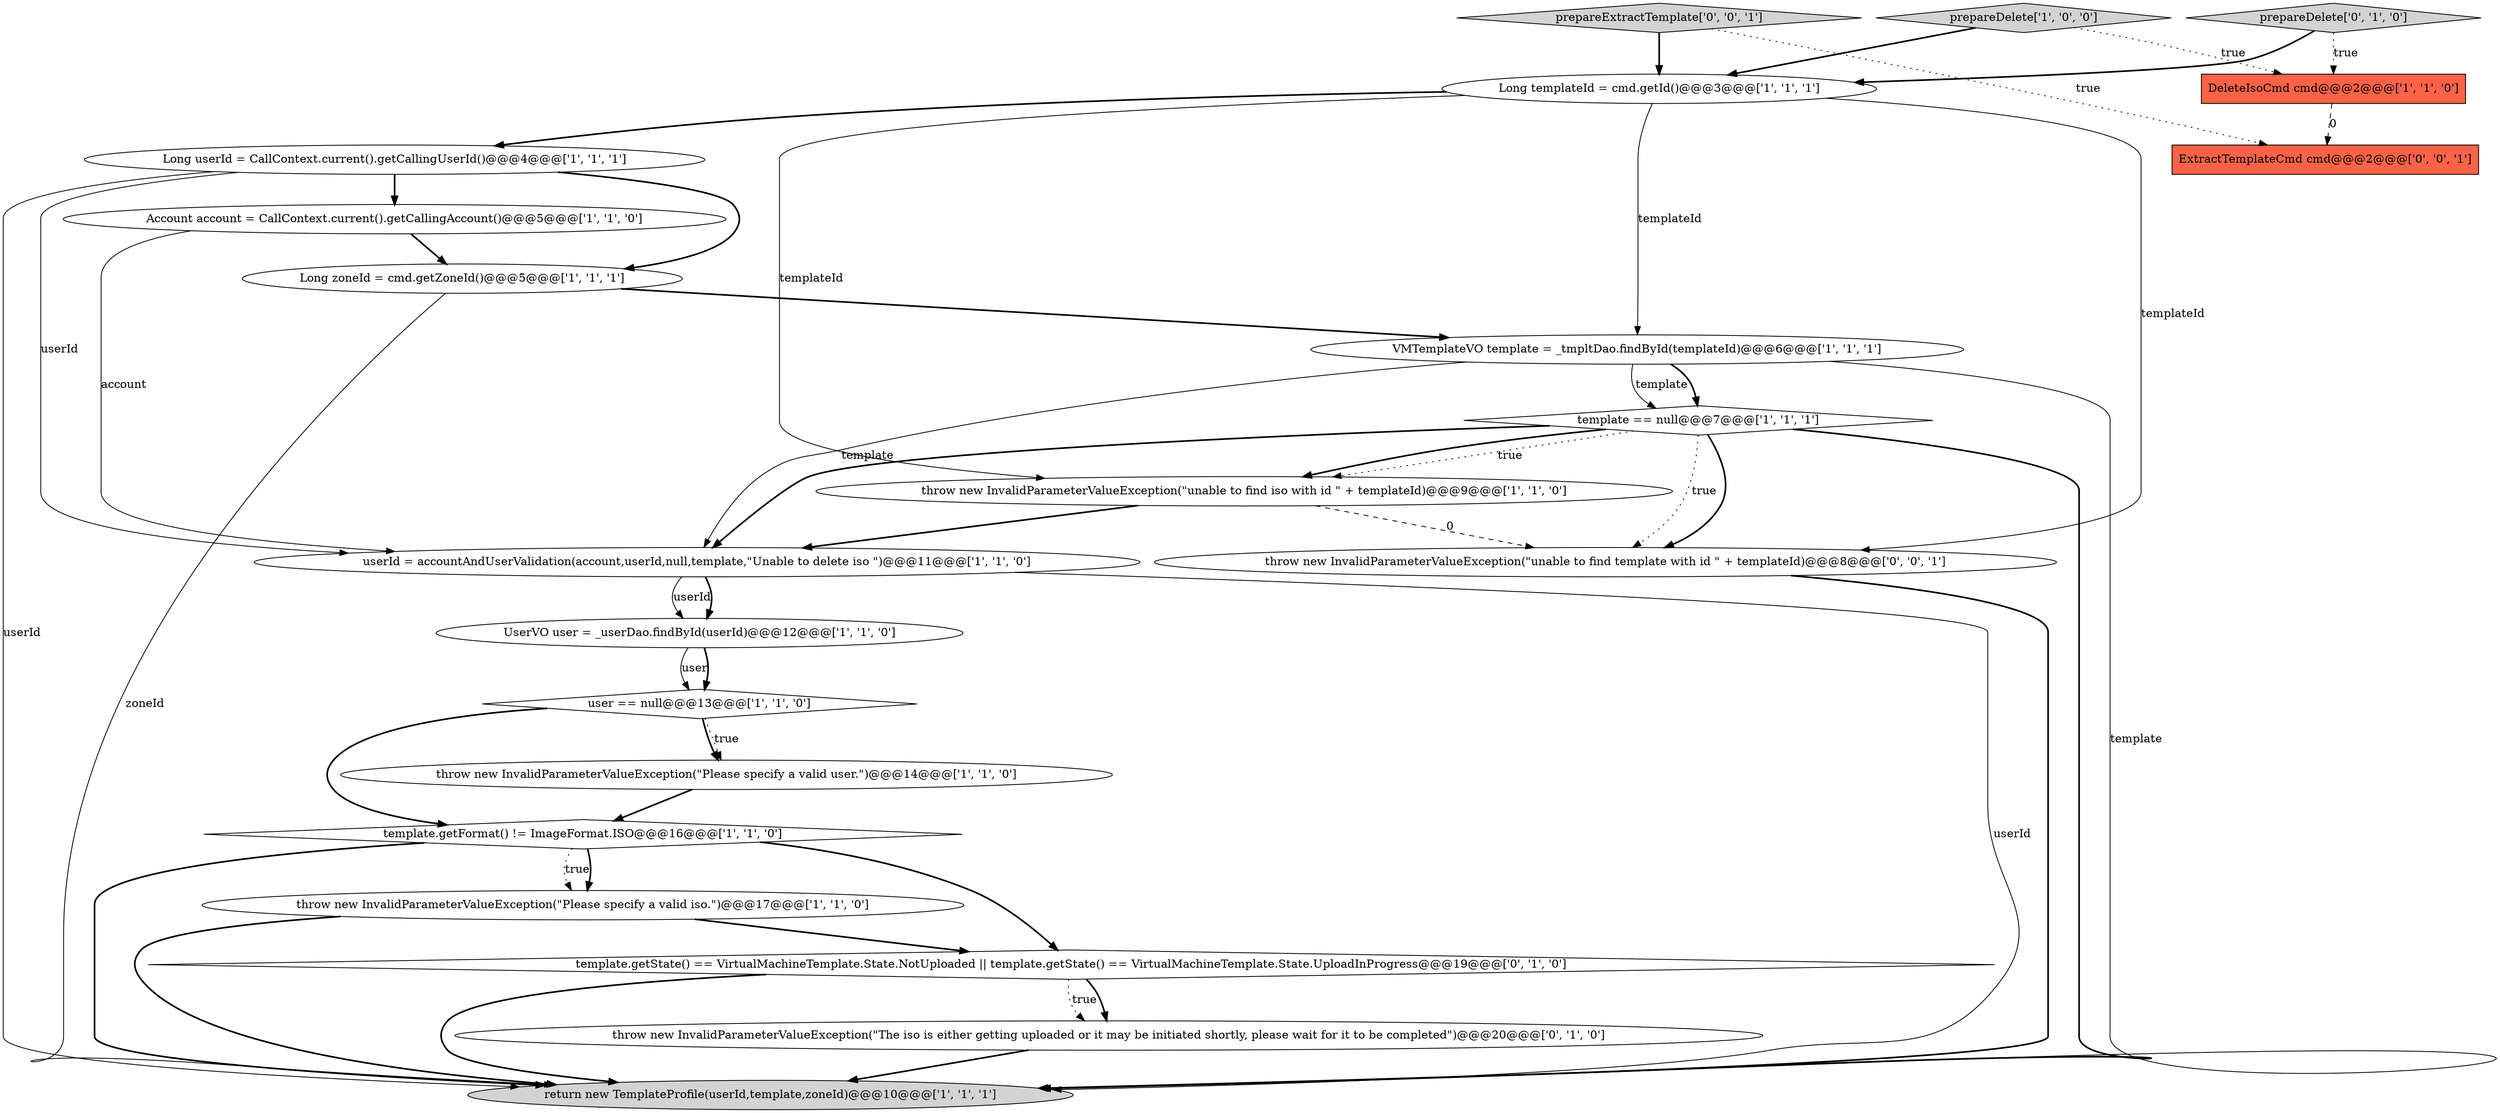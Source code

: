 digraph {
2 [style = filled, label = "Long userId = CallContext.current().getCallingUserId()@@@4@@@['1', '1', '1']", fillcolor = white, shape = ellipse image = "AAA0AAABBB1BBB"];
21 [style = filled, label = "ExtractTemplateCmd cmd@@@2@@@['0', '0', '1']", fillcolor = tomato, shape = box image = "AAA0AAABBB3BBB"];
6 [style = filled, label = "throw new InvalidParameterValueException(\"unable to find iso with id \" + templateId)@@@9@@@['1', '1', '0']", fillcolor = white, shape = ellipse image = "AAA0AAABBB1BBB"];
16 [style = filled, label = "throw new InvalidParameterValueException(\"The iso is either getting uploaded or it may be initiated shortly, please wait for it to be completed\")@@@20@@@['0', '1', '0']", fillcolor = white, shape = ellipse image = "AAA1AAABBB2BBB"];
0 [style = filled, label = "throw new InvalidParameterValueException(\"Please specify a valid iso.\")@@@17@@@['1', '1', '0']", fillcolor = white, shape = ellipse image = "AAA0AAABBB1BBB"];
19 [style = filled, label = "prepareExtractTemplate['0', '0', '1']", fillcolor = lightgray, shape = diamond image = "AAA0AAABBB3BBB"];
14 [style = filled, label = "user == null@@@13@@@['1', '1', '0']", fillcolor = white, shape = diamond image = "AAA0AAABBB1BBB"];
5 [style = filled, label = "Long zoneId = cmd.getZoneId()@@@5@@@['1', '1', '1']", fillcolor = white, shape = ellipse image = "AAA0AAABBB1BBB"];
17 [style = filled, label = "prepareDelete['0', '1', '0']", fillcolor = lightgray, shape = diamond image = "AAA0AAABBB2BBB"];
7 [style = filled, label = "return new TemplateProfile(userId,template,zoneId)@@@10@@@['1', '1', '1']", fillcolor = lightgray, shape = ellipse image = "AAA0AAABBB1BBB"];
15 [style = filled, label = "UserVO user = _userDao.findById(userId)@@@12@@@['1', '1', '0']", fillcolor = white, shape = ellipse image = "AAA0AAABBB1BBB"];
12 [style = filled, label = "prepareDelete['1', '0', '0']", fillcolor = lightgray, shape = diamond image = "AAA0AAABBB1BBB"];
20 [style = filled, label = "throw new InvalidParameterValueException(\"unable to find template with id \" + templateId)@@@8@@@['0', '0', '1']", fillcolor = white, shape = ellipse image = "AAA0AAABBB3BBB"];
13 [style = filled, label = "template == null@@@7@@@['1', '1', '1']", fillcolor = white, shape = diamond image = "AAA0AAABBB1BBB"];
8 [style = filled, label = "userId = accountAndUserValidation(account,userId,null,template,\"Unable to delete iso \")@@@11@@@['1', '1', '0']", fillcolor = white, shape = ellipse image = "AAA0AAABBB1BBB"];
9 [style = filled, label = "template.getFormat() != ImageFormat.ISO@@@16@@@['1', '1', '0']", fillcolor = white, shape = diamond image = "AAA0AAABBB1BBB"];
11 [style = filled, label = "DeleteIsoCmd cmd@@@2@@@['1', '1', '0']", fillcolor = tomato, shape = box image = "AAA0AAABBB1BBB"];
18 [style = filled, label = "template.getState() == VirtualMachineTemplate.State.NotUploaded || template.getState() == VirtualMachineTemplate.State.UploadInProgress@@@19@@@['0', '1', '0']", fillcolor = white, shape = diamond image = "AAA1AAABBB2BBB"];
1 [style = filled, label = "Account account = CallContext.current().getCallingAccount()@@@5@@@['1', '1', '0']", fillcolor = white, shape = ellipse image = "AAA0AAABBB1BBB"];
10 [style = filled, label = "throw new InvalidParameterValueException(\"Please specify a valid user.\")@@@14@@@['1', '1', '0']", fillcolor = white, shape = ellipse image = "AAA0AAABBB1BBB"];
3 [style = filled, label = "Long templateId = cmd.getId()@@@3@@@['1', '1', '1']", fillcolor = white, shape = ellipse image = "AAA0AAABBB1BBB"];
4 [style = filled, label = "VMTemplateVO template = _tmpltDao.findById(templateId)@@@6@@@['1', '1', '1']", fillcolor = white, shape = ellipse image = "AAA0AAABBB1BBB"];
9->18 [style = bold, label=""];
19->3 [style = bold, label=""];
19->21 [style = dotted, label="true"];
13->6 [style = dotted, label="true"];
3->6 [style = solid, label="templateId"];
4->13 [style = solid, label="template"];
13->7 [style = bold, label=""];
15->14 [style = solid, label="user"];
20->7 [style = bold, label=""];
6->20 [style = dashed, label="0"];
9->0 [style = dotted, label="true"];
3->2 [style = bold, label=""];
0->7 [style = bold, label=""];
10->9 [style = bold, label=""];
2->5 [style = bold, label=""];
8->7 [style = solid, label="userId"];
3->20 [style = solid, label="templateId"];
12->11 [style = dotted, label="true"];
13->6 [style = bold, label=""];
14->9 [style = bold, label=""];
2->7 [style = solid, label="userId"];
9->0 [style = bold, label=""];
17->3 [style = bold, label=""];
11->21 [style = dashed, label="0"];
6->8 [style = bold, label=""];
5->4 [style = bold, label=""];
9->7 [style = bold, label=""];
18->16 [style = dotted, label="true"];
15->14 [style = bold, label=""];
2->8 [style = solid, label="userId"];
12->3 [style = bold, label=""];
4->7 [style = solid, label="template"];
2->1 [style = bold, label=""];
13->20 [style = dotted, label="true"];
18->16 [style = bold, label=""];
14->10 [style = dotted, label="true"];
4->8 [style = solid, label="template"];
1->8 [style = solid, label="account"];
5->7 [style = solid, label="zoneId"];
4->13 [style = bold, label=""];
16->7 [style = bold, label=""];
17->11 [style = dotted, label="true"];
13->8 [style = bold, label=""];
13->20 [style = bold, label=""];
14->10 [style = bold, label=""];
0->18 [style = bold, label=""];
8->15 [style = solid, label="userId"];
8->15 [style = bold, label=""];
3->4 [style = solid, label="templateId"];
1->5 [style = bold, label=""];
18->7 [style = bold, label=""];
}
